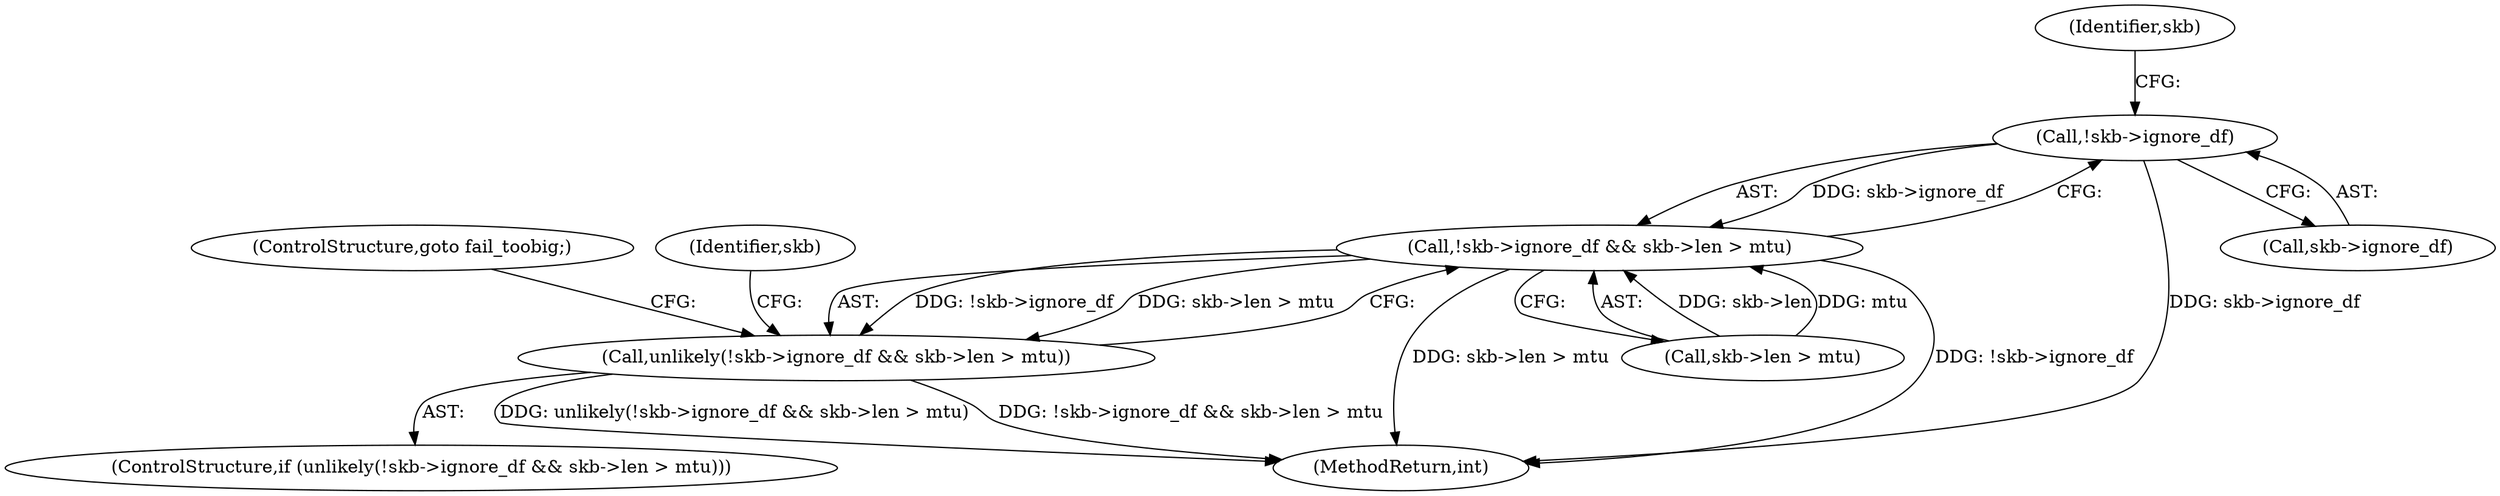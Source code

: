 digraph "0_linux_2423496af35d94a87156b063ea5cedffc10a70a1_0@pointer" {
"1000197" [label="(Call,!skb->ignore_df)"];
"1000196" [label="(Call,!skb->ignore_df && skb->len > mtu)"];
"1000195" [label="(Call,unlikely(!skb->ignore_df && skb->len > mtu))"];
"1000206" [label="(ControlStructure,goto fail_toobig;)"];
"1000195" [label="(Call,unlikely(!skb->ignore_df && skb->len > mtu))"];
"1000201" [label="(Call,skb->len > mtu)"];
"1000194" [label="(ControlStructure,if (unlikely(!skb->ignore_df && skb->len > mtu)))"];
"1000210" [label="(Identifier,skb)"];
"1000952" [label="(MethodReturn,int)"];
"1000203" [label="(Identifier,skb)"];
"1000196" [label="(Call,!skb->ignore_df && skb->len > mtu)"];
"1000198" [label="(Call,skb->ignore_df)"];
"1000197" [label="(Call,!skb->ignore_df)"];
"1000197" -> "1000196"  [label="AST: "];
"1000197" -> "1000198"  [label="CFG: "];
"1000198" -> "1000197"  [label="AST: "];
"1000203" -> "1000197"  [label="CFG: "];
"1000196" -> "1000197"  [label="CFG: "];
"1000197" -> "1000952"  [label="DDG: skb->ignore_df"];
"1000197" -> "1000196"  [label="DDG: skb->ignore_df"];
"1000196" -> "1000195"  [label="AST: "];
"1000196" -> "1000201"  [label="CFG: "];
"1000201" -> "1000196"  [label="AST: "];
"1000195" -> "1000196"  [label="CFG: "];
"1000196" -> "1000952"  [label="DDG: skb->len > mtu"];
"1000196" -> "1000952"  [label="DDG: !skb->ignore_df"];
"1000196" -> "1000195"  [label="DDG: !skb->ignore_df"];
"1000196" -> "1000195"  [label="DDG: skb->len > mtu"];
"1000201" -> "1000196"  [label="DDG: skb->len"];
"1000201" -> "1000196"  [label="DDG: mtu"];
"1000195" -> "1000194"  [label="AST: "];
"1000206" -> "1000195"  [label="CFG: "];
"1000210" -> "1000195"  [label="CFG: "];
"1000195" -> "1000952"  [label="DDG: unlikely(!skb->ignore_df && skb->len > mtu)"];
"1000195" -> "1000952"  [label="DDG: !skb->ignore_df && skb->len > mtu"];
}
